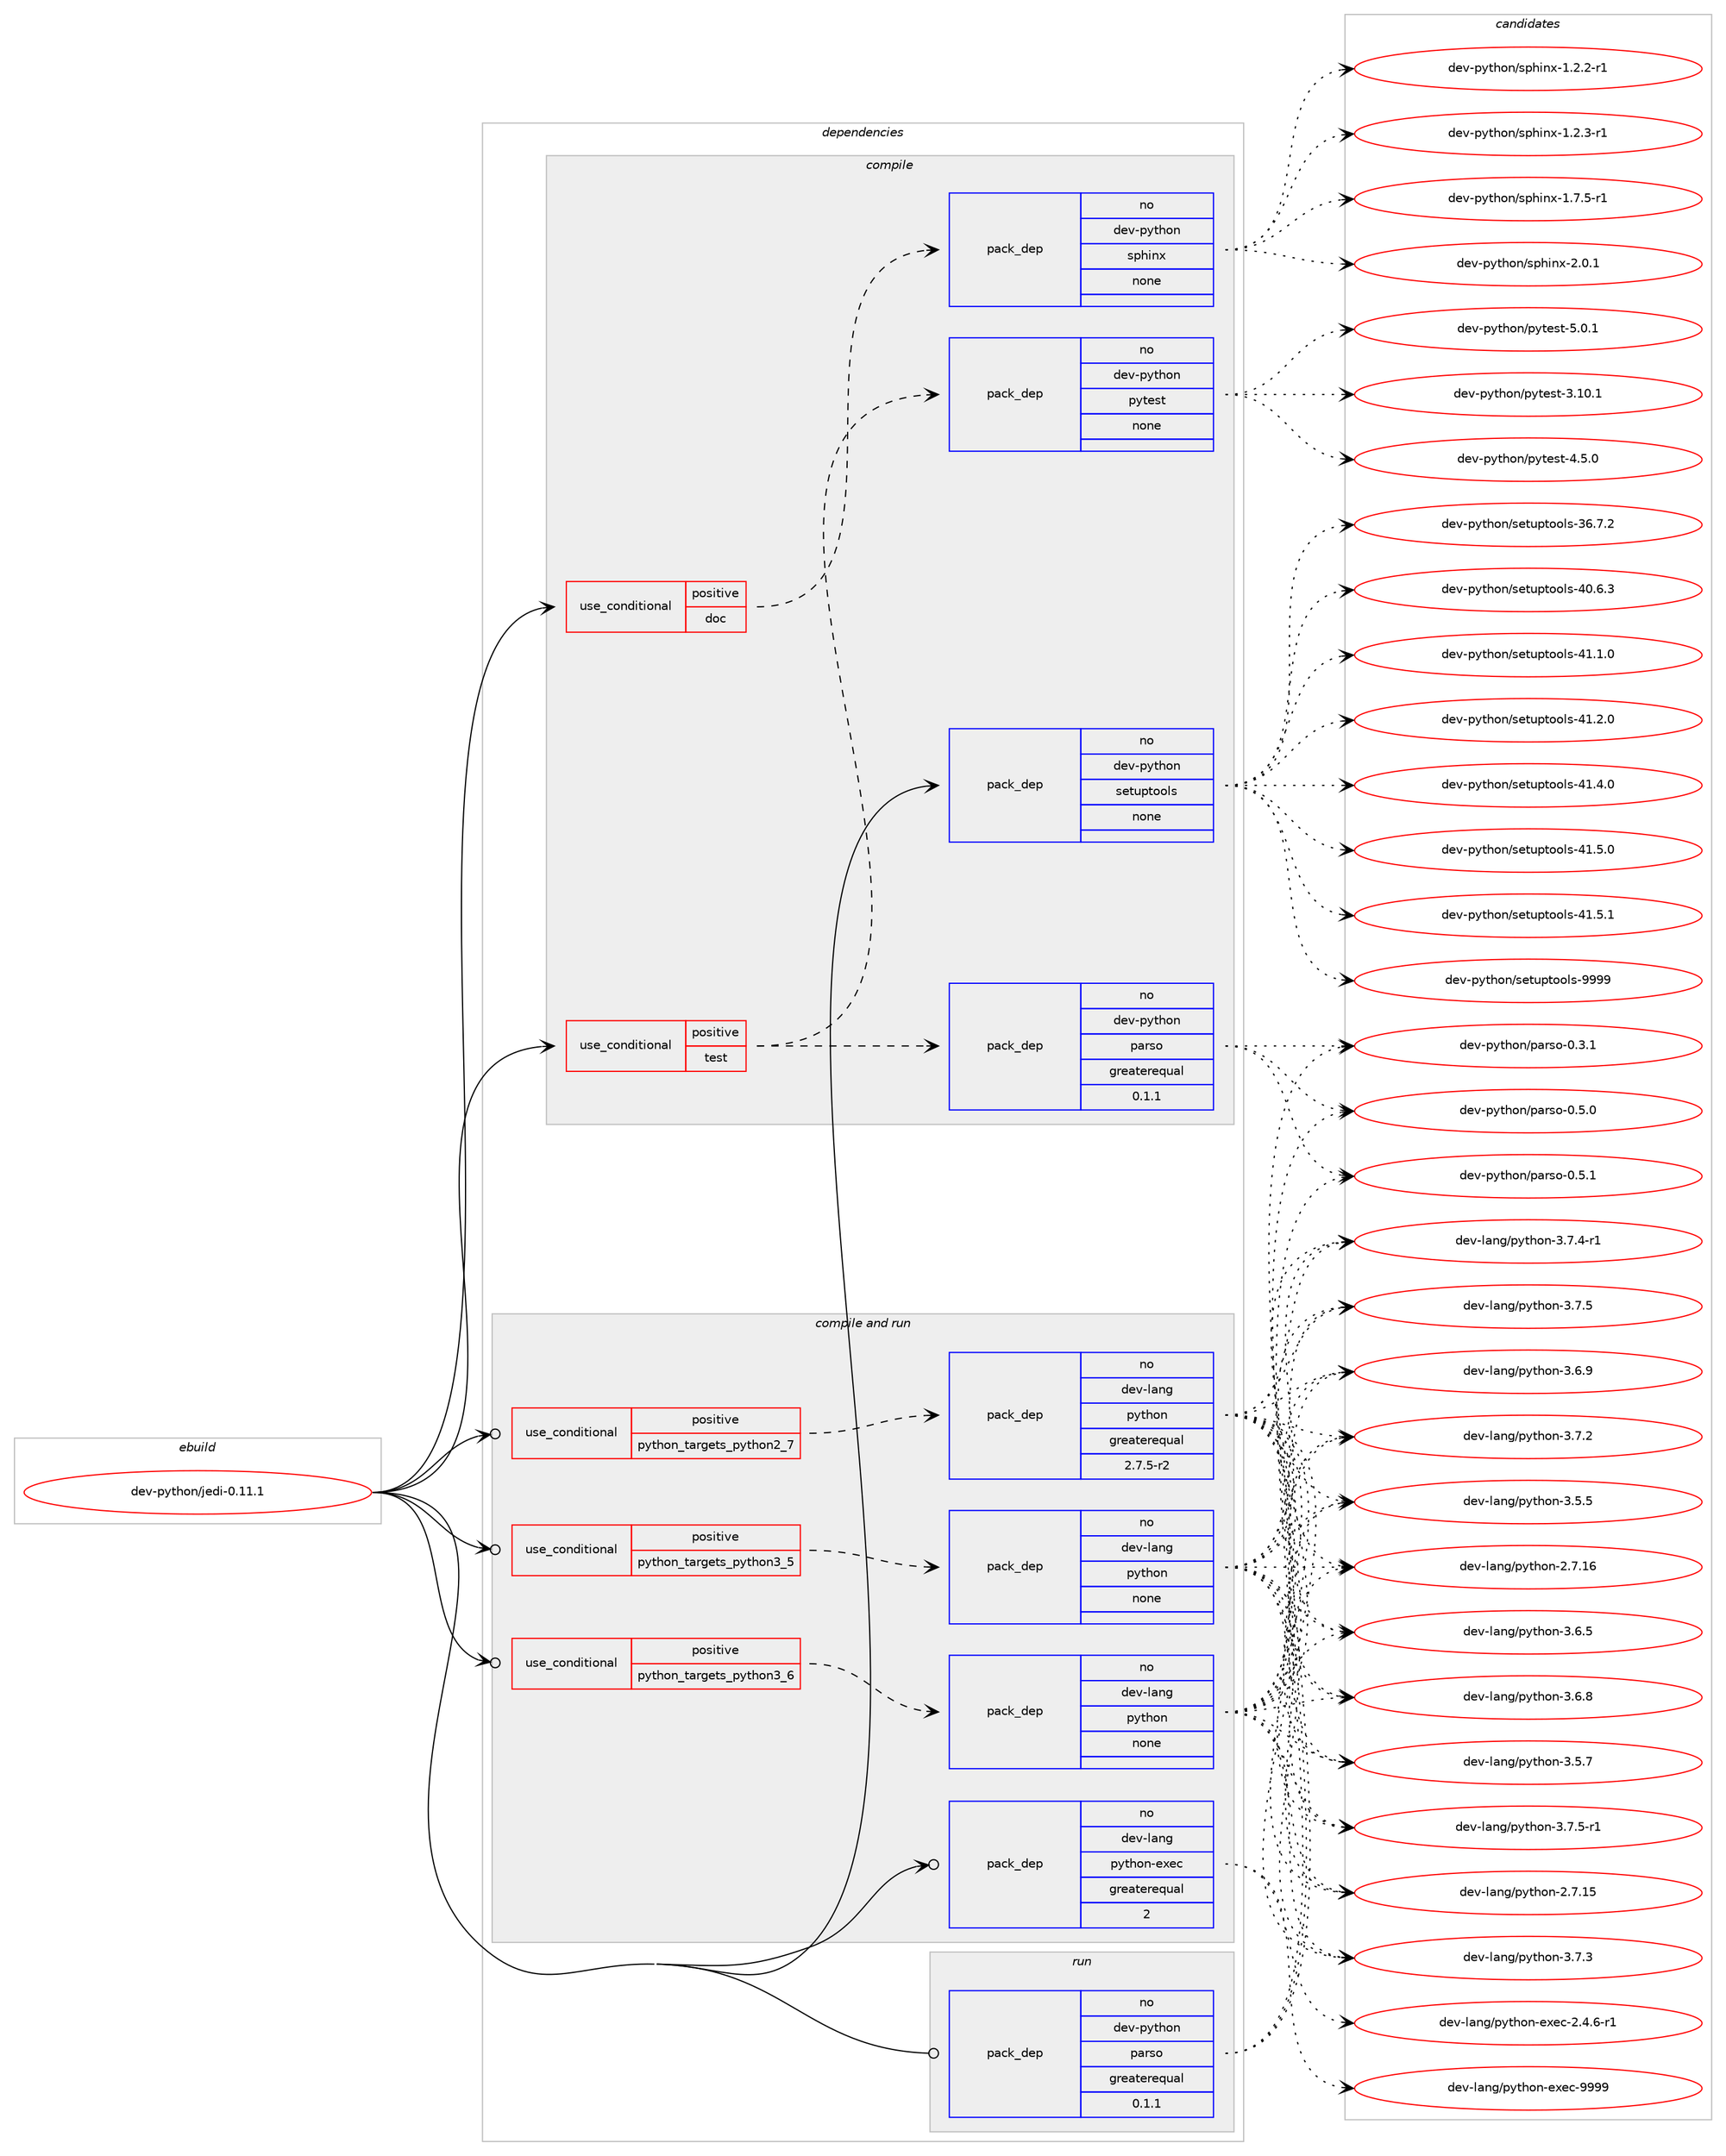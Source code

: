 digraph prolog {

# *************
# Graph options
# *************

newrank=true;
concentrate=true;
compound=true;
graph [rankdir=LR,fontname=Helvetica,fontsize=10,ranksep=1.5];#, ranksep=2.5, nodesep=0.2];
edge  [arrowhead=vee];
node  [fontname=Helvetica,fontsize=10];

# **********
# The ebuild
# **********

subgraph cluster_leftcol {
color=gray;
rank=same;
label=<<i>ebuild</i>>;
id [label="dev-python/jedi-0.11.1", color=red, width=4, href="../dev-python/jedi-0.11.1.svg"];
}

# ****************
# The dependencies
# ****************

subgraph cluster_midcol {
color=gray;
label=<<i>dependencies</i>>;
subgraph cluster_compile {
fillcolor="#eeeeee";
style=filled;
label=<<i>compile</i>>;
subgraph cond141353 {
dependency611008 [label=<<TABLE BORDER="0" CELLBORDER="1" CELLSPACING="0" CELLPADDING="4"><TR><TD ROWSPAN="3" CELLPADDING="10">use_conditional</TD></TR><TR><TD>positive</TD></TR><TR><TD>doc</TD></TR></TABLE>>, shape=none, color=red];
subgraph pack457856 {
dependency611009 [label=<<TABLE BORDER="0" CELLBORDER="1" CELLSPACING="0" CELLPADDING="4" WIDTH="220"><TR><TD ROWSPAN="6" CELLPADDING="30">pack_dep</TD></TR><TR><TD WIDTH="110">no</TD></TR><TR><TD>dev-python</TD></TR><TR><TD>sphinx</TD></TR><TR><TD>none</TD></TR><TR><TD></TD></TR></TABLE>>, shape=none, color=blue];
}
dependency611008:e -> dependency611009:w [weight=20,style="dashed",arrowhead="vee"];
}
id:e -> dependency611008:w [weight=20,style="solid",arrowhead="vee"];
subgraph cond141354 {
dependency611010 [label=<<TABLE BORDER="0" CELLBORDER="1" CELLSPACING="0" CELLPADDING="4"><TR><TD ROWSPAN="3" CELLPADDING="10">use_conditional</TD></TR><TR><TD>positive</TD></TR><TR><TD>test</TD></TR></TABLE>>, shape=none, color=red];
subgraph pack457857 {
dependency611011 [label=<<TABLE BORDER="0" CELLBORDER="1" CELLSPACING="0" CELLPADDING="4" WIDTH="220"><TR><TD ROWSPAN="6" CELLPADDING="30">pack_dep</TD></TR><TR><TD WIDTH="110">no</TD></TR><TR><TD>dev-python</TD></TR><TR><TD>pytest</TD></TR><TR><TD>none</TD></TR><TR><TD></TD></TR></TABLE>>, shape=none, color=blue];
}
dependency611010:e -> dependency611011:w [weight=20,style="dashed",arrowhead="vee"];
subgraph pack457858 {
dependency611012 [label=<<TABLE BORDER="0" CELLBORDER="1" CELLSPACING="0" CELLPADDING="4" WIDTH="220"><TR><TD ROWSPAN="6" CELLPADDING="30">pack_dep</TD></TR><TR><TD WIDTH="110">no</TD></TR><TR><TD>dev-python</TD></TR><TR><TD>parso</TD></TR><TR><TD>greaterequal</TD></TR><TR><TD>0.1.1</TD></TR></TABLE>>, shape=none, color=blue];
}
dependency611010:e -> dependency611012:w [weight=20,style="dashed",arrowhead="vee"];
}
id:e -> dependency611010:w [weight=20,style="solid",arrowhead="vee"];
subgraph pack457859 {
dependency611013 [label=<<TABLE BORDER="0" CELLBORDER="1" CELLSPACING="0" CELLPADDING="4" WIDTH="220"><TR><TD ROWSPAN="6" CELLPADDING="30">pack_dep</TD></TR><TR><TD WIDTH="110">no</TD></TR><TR><TD>dev-python</TD></TR><TR><TD>setuptools</TD></TR><TR><TD>none</TD></TR><TR><TD></TD></TR></TABLE>>, shape=none, color=blue];
}
id:e -> dependency611013:w [weight=20,style="solid",arrowhead="vee"];
}
subgraph cluster_compileandrun {
fillcolor="#eeeeee";
style=filled;
label=<<i>compile and run</i>>;
subgraph cond141355 {
dependency611014 [label=<<TABLE BORDER="0" CELLBORDER="1" CELLSPACING="0" CELLPADDING="4"><TR><TD ROWSPAN="3" CELLPADDING="10">use_conditional</TD></TR><TR><TD>positive</TD></TR><TR><TD>python_targets_python2_7</TD></TR></TABLE>>, shape=none, color=red];
subgraph pack457860 {
dependency611015 [label=<<TABLE BORDER="0" CELLBORDER="1" CELLSPACING="0" CELLPADDING="4" WIDTH="220"><TR><TD ROWSPAN="6" CELLPADDING="30">pack_dep</TD></TR><TR><TD WIDTH="110">no</TD></TR><TR><TD>dev-lang</TD></TR><TR><TD>python</TD></TR><TR><TD>greaterequal</TD></TR><TR><TD>2.7.5-r2</TD></TR></TABLE>>, shape=none, color=blue];
}
dependency611014:e -> dependency611015:w [weight=20,style="dashed",arrowhead="vee"];
}
id:e -> dependency611014:w [weight=20,style="solid",arrowhead="odotvee"];
subgraph cond141356 {
dependency611016 [label=<<TABLE BORDER="0" CELLBORDER="1" CELLSPACING="0" CELLPADDING="4"><TR><TD ROWSPAN="3" CELLPADDING="10">use_conditional</TD></TR><TR><TD>positive</TD></TR><TR><TD>python_targets_python3_5</TD></TR></TABLE>>, shape=none, color=red];
subgraph pack457861 {
dependency611017 [label=<<TABLE BORDER="0" CELLBORDER="1" CELLSPACING="0" CELLPADDING="4" WIDTH="220"><TR><TD ROWSPAN="6" CELLPADDING="30">pack_dep</TD></TR><TR><TD WIDTH="110">no</TD></TR><TR><TD>dev-lang</TD></TR><TR><TD>python</TD></TR><TR><TD>none</TD></TR><TR><TD></TD></TR></TABLE>>, shape=none, color=blue];
}
dependency611016:e -> dependency611017:w [weight=20,style="dashed",arrowhead="vee"];
}
id:e -> dependency611016:w [weight=20,style="solid",arrowhead="odotvee"];
subgraph cond141357 {
dependency611018 [label=<<TABLE BORDER="0" CELLBORDER="1" CELLSPACING="0" CELLPADDING="4"><TR><TD ROWSPAN="3" CELLPADDING="10">use_conditional</TD></TR><TR><TD>positive</TD></TR><TR><TD>python_targets_python3_6</TD></TR></TABLE>>, shape=none, color=red];
subgraph pack457862 {
dependency611019 [label=<<TABLE BORDER="0" CELLBORDER="1" CELLSPACING="0" CELLPADDING="4" WIDTH="220"><TR><TD ROWSPAN="6" CELLPADDING="30">pack_dep</TD></TR><TR><TD WIDTH="110">no</TD></TR><TR><TD>dev-lang</TD></TR><TR><TD>python</TD></TR><TR><TD>none</TD></TR><TR><TD></TD></TR></TABLE>>, shape=none, color=blue];
}
dependency611018:e -> dependency611019:w [weight=20,style="dashed",arrowhead="vee"];
}
id:e -> dependency611018:w [weight=20,style="solid",arrowhead="odotvee"];
subgraph pack457863 {
dependency611020 [label=<<TABLE BORDER="0" CELLBORDER="1" CELLSPACING="0" CELLPADDING="4" WIDTH="220"><TR><TD ROWSPAN="6" CELLPADDING="30">pack_dep</TD></TR><TR><TD WIDTH="110">no</TD></TR><TR><TD>dev-lang</TD></TR><TR><TD>python-exec</TD></TR><TR><TD>greaterequal</TD></TR><TR><TD>2</TD></TR></TABLE>>, shape=none, color=blue];
}
id:e -> dependency611020:w [weight=20,style="solid",arrowhead="odotvee"];
}
subgraph cluster_run {
fillcolor="#eeeeee";
style=filled;
label=<<i>run</i>>;
subgraph pack457864 {
dependency611021 [label=<<TABLE BORDER="0" CELLBORDER="1" CELLSPACING="0" CELLPADDING="4" WIDTH="220"><TR><TD ROWSPAN="6" CELLPADDING="30">pack_dep</TD></TR><TR><TD WIDTH="110">no</TD></TR><TR><TD>dev-python</TD></TR><TR><TD>parso</TD></TR><TR><TD>greaterequal</TD></TR><TR><TD>0.1.1</TD></TR></TABLE>>, shape=none, color=blue];
}
id:e -> dependency611021:w [weight=20,style="solid",arrowhead="odot"];
}
}

# **************
# The candidates
# **************

subgraph cluster_choices {
rank=same;
color=gray;
label=<<i>candidates</i>>;

subgraph choice457856 {
color=black;
nodesep=1;
choice10010111845112121116104111110471151121041051101204549465046504511449 [label="dev-python/sphinx-1.2.2-r1", color=red, width=4,href="../dev-python/sphinx-1.2.2-r1.svg"];
choice10010111845112121116104111110471151121041051101204549465046514511449 [label="dev-python/sphinx-1.2.3-r1", color=red, width=4,href="../dev-python/sphinx-1.2.3-r1.svg"];
choice10010111845112121116104111110471151121041051101204549465546534511449 [label="dev-python/sphinx-1.7.5-r1", color=red, width=4,href="../dev-python/sphinx-1.7.5-r1.svg"];
choice1001011184511212111610411111047115112104105110120455046484649 [label="dev-python/sphinx-2.0.1", color=red, width=4,href="../dev-python/sphinx-2.0.1.svg"];
dependency611009:e -> choice10010111845112121116104111110471151121041051101204549465046504511449:w [style=dotted,weight="100"];
dependency611009:e -> choice10010111845112121116104111110471151121041051101204549465046514511449:w [style=dotted,weight="100"];
dependency611009:e -> choice10010111845112121116104111110471151121041051101204549465546534511449:w [style=dotted,weight="100"];
dependency611009:e -> choice1001011184511212111610411111047115112104105110120455046484649:w [style=dotted,weight="100"];
}
subgraph choice457857 {
color=black;
nodesep=1;
choice100101118451121211161041111104711212111610111511645514649484649 [label="dev-python/pytest-3.10.1", color=red, width=4,href="../dev-python/pytest-3.10.1.svg"];
choice1001011184511212111610411111047112121116101115116455246534648 [label="dev-python/pytest-4.5.0", color=red, width=4,href="../dev-python/pytest-4.5.0.svg"];
choice1001011184511212111610411111047112121116101115116455346484649 [label="dev-python/pytest-5.0.1", color=red, width=4,href="../dev-python/pytest-5.0.1.svg"];
dependency611011:e -> choice100101118451121211161041111104711212111610111511645514649484649:w [style=dotted,weight="100"];
dependency611011:e -> choice1001011184511212111610411111047112121116101115116455246534648:w [style=dotted,weight="100"];
dependency611011:e -> choice1001011184511212111610411111047112121116101115116455346484649:w [style=dotted,weight="100"];
}
subgraph choice457858 {
color=black;
nodesep=1;
choice100101118451121211161041111104711297114115111454846514649 [label="dev-python/parso-0.3.1", color=red, width=4,href="../dev-python/parso-0.3.1.svg"];
choice100101118451121211161041111104711297114115111454846534648 [label="dev-python/parso-0.5.0", color=red, width=4,href="../dev-python/parso-0.5.0.svg"];
choice100101118451121211161041111104711297114115111454846534649 [label="dev-python/parso-0.5.1", color=red, width=4,href="../dev-python/parso-0.5.1.svg"];
dependency611012:e -> choice100101118451121211161041111104711297114115111454846514649:w [style=dotted,weight="100"];
dependency611012:e -> choice100101118451121211161041111104711297114115111454846534648:w [style=dotted,weight="100"];
dependency611012:e -> choice100101118451121211161041111104711297114115111454846534649:w [style=dotted,weight="100"];
}
subgraph choice457859 {
color=black;
nodesep=1;
choice100101118451121211161041111104711510111611711211611111110811545515446554650 [label="dev-python/setuptools-36.7.2", color=red, width=4,href="../dev-python/setuptools-36.7.2.svg"];
choice100101118451121211161041111104711510111611711211611111110811545524846544651 [label="dev-python/setuptools-40.6.3", color=red, width=4,href="../dev-python/setuptools-40.6.3.svg"];
choice100101118451121211161041111104711510111611711211611111110811545524946494648 [label="dev-python/setuptools-41.1.0", color=red, width=4,href="../dev-python/setuptools-41.1.0.svg"];
choice100101118451121211161041111104711510111611711211611111110811545524946504648 [label="dev-python/setuptools-41.2.0", color=red, width=4,href="../dev-python/setuptools-41.2.0.svg"];
choice100101118451121211161041111104711510111611711211611111110811545524946524648 [label="dev-python/setuptools-41.4.0", color=red, width=4,href="../dev-python/setuptools-41.4.0.svg"];
choice100101118451121211161041111104711510111611711211611111110811545524946534648 [label="dev-python/setuptools-41.5.0", color=red, width=4,href="../dev-python/setuptools-41.5.0.svg"];
choice100101118451121211161041111104711510111611711211611111110811545524946534649 [label="dev-python/setuptools-41.5.1", color=red, width=4,href="../dev-python/setuptools-41.5.1.svg"];
choice10010111845112121116104111110471151011161171121161111111081154557575757 [label="dev-python/setuptools-9999", color=red, width=4,href="../dev-python/setuptools-9999.svg"];
dependency611013:e -> choice100101118451121211161041111104711510111611711211611111110811545515446554650:w [style=dotted,weight="100"];
dependency611013:e -> choice100101118451121211161041111104711510111611711211611111110811545524846544651:w [style=dotted,weight="100"];
dependency611013:e -> choice100101118451121211161041111104711510111611711211611111110811545524946494648:w [style=dotted,weight="100"];
dependency611013:e -> choice100101118451121211161041111104711510111611711211611111110811545524946504648:w [style=dotted,weight="100"];
dependency611013:e -> choice100101118451121211161041111104711510111611711211611111110811545524946524648:w [style=dotted,weight="100"];
dependency611013:e -> choice100101118451121211161041111104711510111611711211611111110811545524946534648:w [style=dotted,weight="100"];
dependency611013:e -> choice100101118451121211161041111104711510111611711211611111110811545524946534649:w [style=dotted,weight="100"];
dependency611013:e -> choice10010111845112121116104111110471151011161171121161111111081154557575757:w [style=dotted,weight="100"];
}
subgraph choice457860 {
color=black;
nodesep=1;
choice10010111845108971101034711212111610411111045504655464953 [label="dev-lang/python-2.7.15", color=red, width=4,href="../dev-lang/python-2.7.15.svg"];
choice10010111845108971101034711212111610411111045504655464954 [label="dev-lang/python-2.7.16", color=red, width=4,href="../dev-lang/python-2.7.16.svg"];
choice100101118451089711010347112121116104111110455146534653 [label="dev-lang/python-3.5.5", color=red, width=4,href="../dev-lang/python-3.5.5.svg"];
choice100101118451089711010347112121116104111110455146534655 [label="dev-lang/python-3.5.7", color=red, width=4,href="../dev-lang/python-3.5.7.svg"];
choice100101118451089711010347112121116104111110455146544653 [label="dev-lang/python-3.6.5", color=red, width=4,href="../dev-lang/python-3.6.5.svg"];
choice100101118451089711010347112121116104111110455146544656 [label="dev-lang/python-3.6.8", color=red, width=4,href="../dev-lang/python-3.6.8.svg"];
choice100101118451089711010347112121116104111110455146544657 [label="dev-lang/python-3.6.9", color=red, width=4,href="../dev-lang/python-3.6.9.svg"];
choice100101118451089711010347112121116104111110455146554650 [label="dev-lang/python-3.7.2", color=red, width=4,href="../dev-lang/python-3.7.2.svg"];
choice100101118451089711010347112121116104111110455146554651 [label="dev-lang/python-3.7.3", color=red, width=4,href="../dev-lang/python-3.7.3.svg"];
choice1001011184510897110103471121211161041111104551465546524511449 [label="dev-lang/python-3.7.4-r1", color=red, width=4,href="../dev-lang/python-3.7.4-r1.svg"];
choice100101118451089711010347112121116104111110455146554653 [label="dev-lang/python-3.7.5", color=red, width=4,href="../dev-lang/python-3.7.5.svg"];
choice1001011184510897110103471121211161041111104551465546534511449 [label="dev-lang/python-3.7.5-r1", color=red, width=4,href="../dev-lang/python-3.7.5-r1.svg"];
dependency611015:e -> choice10010111845108971101034711212111610411111045504655464953:w [style=dotted,weight="100"];
dependency611015:e -> choice10010111845108971101034711212111610411111045504655464954:w [style=dotted,weight="100"];
dependency611015:e -> choice100101118451089711010347112121116104111110455146534653:w [style=dotted,weight="100"];
dependency611015:e -> choice100101118451089711010347112121116104111110455146534655:w [style=dotted,weight="100"];
dependency611015:e -> choice100101118451089711010347112121116104111110455146544653:w [style=dotted,weight="100"];
dependency611015:e -> choice100101118451089711010347112121116104111110455146544656:w [style=dotted,weight="100"];
dependency611015:e -> choice100101118451089711010347112121116104111110455146544657:w [style=dotted,weight="100"];
dependency611015:e -> choice100101118451089711010347112121116104111110455146554650:w [style=dotted,weight="100"];
dependency611015:e -> choice100101118451089711010347112121116104111110455146554651:w [style=dotted,weight="100"];
dependency611015:e -> choice1001011184510897110103471121211161041111104551465546524511449:w [style=dotted,weight="100"];
dependency611015:e -> choice100101118451089711010347112121116104111110455146554653:w [style=dotted,weight="100"];
dependency611015:e -> choice1001011184510897110103471121211161041111104551465546534511449:w [style=dotted,weight="100"];
}
subgraph choice457861 {
color=black;
nodesep=1;
choice10010111845108971101034711212111610411111045504655464953 [label="dev-lang/python-2.7.15", color=red, width=4,href="../dev-lang/python-2.7.15.svg"];
choice10010111845108971101034711212111610411111045504655464954 [label="dev-lang/python-2.7.16", color=red, width=4,href="../dev-lang/python-2.7.16.svg"];
choice100101118451089711010347112121116104111110455146534653 [label="dev-lang/python-3.5.5", color=red, width=4,href="../dev-lang/python-3.5.5.svg"];
choice100101118451089711010347112121116104111110455146534655 [label="dev-lang/python-3.5.7", color=red, width=4,href="../dev-lang/python-3.5.7.svg"];
choice100101118451089711010347112121116104111110455146544653 [label="dev-lang/python-3.6.5", color=red, width=4,href="../dev-lang/python-3.6.5.svg"];
choice100101118451089711010347112121116104111110455146544656 [label="dev-lang/python-3.6.8", color=red, width=4,href="../dev-lang/python-3.6.8.svg"];
choice100101118451089711010347112121116104111110455146544657 [label="dev-lang/python-3.6.9", color=red, width=4,href="../dev-lang/python-3.6.9.svg"];
choice100101118451089711010347112121116104111110455146554650 [label="dev-lang/python-3.7.2", color=red, width=4,href="../dev-lang/python-3.7.2.svg"];
choice100101118451089711010347112121116104111110455146554651 [label="dev-lang/python-3.7.3", color=red, width=4,href="../dev-lang/python-3.7.3.svg"];
choice1001011184510897110103471121211161041111104551465546524511449 [label="dev-lang/python-3.7.4-r1", color=red, width=4,href="../dev-lang/python-3.7.4-r1.svg"];
choice100101118451089711010347112121116104111110455146554653 [label="dev-lang/python-3.7.5", color=red, width=4,href="../dev-lang/python-3.7.5.svg"];
choice1001011184510897110103471121211161041111104551465546534511449 [label="dev-lang/python-3.7.5-r1", color=red, width=4,href="../dev-lang/python-3.7.5-r1.svg"];
dependency611017:e -> choice10010111845108971101034711212111610411111045504655464953:w [style=dotted,weight="100"];
dependency611017:e -> choice10010111845108971101034711212111610411111045504655464954:w [style=dotted,weight="100"];
dependency611017:e -> choice100101118451089711010347112121116104111110455146534653:w [style=dotted,weight="100"];
dependency611017:e -> choice100101118451089711010347112121116104111110455146534655:w [style=dotted,weight="100"];
dependency611017:e -> choice100101118451089711010347112121116104111110455146544653:w [style=dotted,weight="100"];
dependency611017:e -> choice100101118451089711010347112121116104111110455146544656:w [style=dotted,weight="100"];
dependency611017:e -> choice100101118451089711010347112121116104111110455146544657:w [style=dotted,weight="100"];
dependency611017:e -> choice100101118451089711010347112121116104111110455146554650:w [style=dotted,weight="100"];
dependency611017:e -> choice100101118451089711010347112121116104111110455146554651:w [style=dotted,weight="100"];
dependency611017:e -> choice1001011184510897110103471121211161041111104551465546524511449:w [style=dotted,weight="100"];
dependency611017:e -> choice100101118451089711010347112121116104111110455146554653:w [style=dotted,weight="100"];
dependency611017:e -> choice1001011184510897110103471121211161041111104551465546534511449:w [style=dotted,weight="100"];
}
subgraph choice457862 {
color=black;
nodesep=1;
choice10010111845108971101034711212111610411111045504655464953 [label="dev-lang/python-2.7.15", color=red, width=4,href="../dev-lang/python-2.7.15.svg"];
choice10010111845108971101034711212111610411111045504655464954 [label="dev-lang/python-2.7.16", color=red, width=4,href="../dev-lang/python-2.7.16.svg"];
choice100101118451089711010347112121116104111110455146534653 [label="dev-lang/python-3.5.5", color=red, width=4,href="../dev-lang/python-3.5.5.svg"];
choice100101118451089711010347112121116104111110455146534655 [label="dev-lang/python-3.5.7", color=red, width=4,href="../dev-lang/python-3.5.7.svg"];
choice100101118451089711010347112121116104111110455146544653 [label="dev-lang/python-3.6.5", color=red, width=4,href="../dev-lang/python-3.6.5.svg"];
choice100101118451089711010347112121116104111110455146544656 [label="dev-lang/python-3.6.8", color=red, width=4,href="../dev-lang/python-3.6.8.svg"];
choice100101118451089711010347112121116104111110455146544657 [label="dev-lang/python-3.6.9", color=red, width=4,href="../dev-lang/python-3.6.9.svg"];
choice100101118451089711010347112121116104111110455146554650 [label="dev-lang/python-3.7.2", color=red, width=4,href="../dev-lang/python-3.7.2.svg"];
choice100101118451089711010347112121116104111110455146554651 [label="dev-lang/python-3.7.3", color=red, width=4,href="../dev-lang/python-3.7.3.svg"];
choice1001011184510897110103471121211161041111104551465546524511449 [label="dev-lang/python-3.7.4-r1", color=red, width=4,href="../dev-lang/python-3.7.4-r1.svg"];
choice100101118451089711010347112121116104111110455146554653 [label="dev-lang/python-3.7.5", color=red, width=4,href="../dev-lang/python-3.7.5.svg"];
choice1001011184510897110103471121211161041111104551465546534511449 [label="dev-lang/python-3.7.5-r1", color=red, width=4,href="../dev-lang/python-3.7.5-r1.svg"];
dependency611019:e -> choice10010111845108971101034711212111610411111045504655464953:w [style=dotted,weight="100"];
dependency611019:e -> choice10010111845108971101034711212111610411111045504655464954:w [style=dotted,weight="100"];
dependency611019:e -> choice100101118451089711010347112121116104111110455146534653:w [style=dotted,weight="100"];
dependency611019:e -> choice100101118451089711010347112121116104111110455146534655:w [style=dotted,weight="100"];
dependency611019:e -> choice100101118451089711010347112121116104111110455146544653:w [style=dotted,weight="100"];
dependency611019:e -> choice100101118451089711010347112121116104111110455146544656:w [style=dotted,weight="100"];
dependency611019:e -> choice100101118451089711010347112121116104111110455146544657:w [style=dotted,weight="100"];
dependency611019:e -> choice100101118451089711010347112121116104111110455146554650:w [style=dotted,weight="100"];
dependency611019:e -> choice100101118451089711010347112121116104111110455146554651:w [style=dotted,weight="100"];
dependency611019:e -> choice1001011184510897110103471121211161041111104551465546524511449:w [style=dotted,weight="100"];
dependency611019:e -> choice100101118451089711010347112121116104111110455146554653:w [style=dotted,weight="100"];
dependency611019:e -> choice1001011184510897110103471121211161041111104551465546534511449:w [style=dotted,weight="100"];
}
subgraph choice457863 {
color=black;
nodesep=1;
choice10010111845108971101034711212111610411111045101120101994550465246544511449 [label="dev-lang/python-exec-2.4.6-r1", color=red, width=4,href="../dev-lang/python-exec-2.4.6-r1.svg"];
choice10010111845108971101034711212111610411111045101120101994557575757 [label="dev-lang/python-exec-9999", color=red, width=4,href="../dev-lang/python-exec-9999.svg"];
dependency611020:e -> choice10010111845108971101034711212111610411111045101120101994550465246544511449:w [style=dotted,weight="100"];
dependency611020:e -> choice10010111845108971101034711212111610411111045101120101994557575757:w [style=dotted,weight="100"];
}
subgraph choice457864 {
color=black;
nodesep=1;
choice100101118451121211161041111104711297114115111454846514649 [label="dev-python/parso-0.3.1", color=red, width=4,href="../dev-python/parso-0.3.1.svg"];
choice100101118451121211161041111104711297114115111454846534648 [label="dev-python/parso-0.5.0", color=red, width=4,href="../dev-python/parso-0.5.0.svg"];
choice100101118451121211161041111104711297114115111454846534649 [label="dev-python/parso-0.5.1", color=red, width=4,href="../dev-python/parso-0.5.1.svg"];
dependency611021:e -> choice100101118451121211161041111104711297114115111454846514649:w [style=dotted,weight="100"];
dependency611021:e -> choice100101118451121211161041111104711297114115111454846534648:w [style=dotted,weight="100"];
dependency611021:e -> choice100101118451121211161041111104711297114115111454846534649:w [style=dotted,weight="100"];
}
}

}
